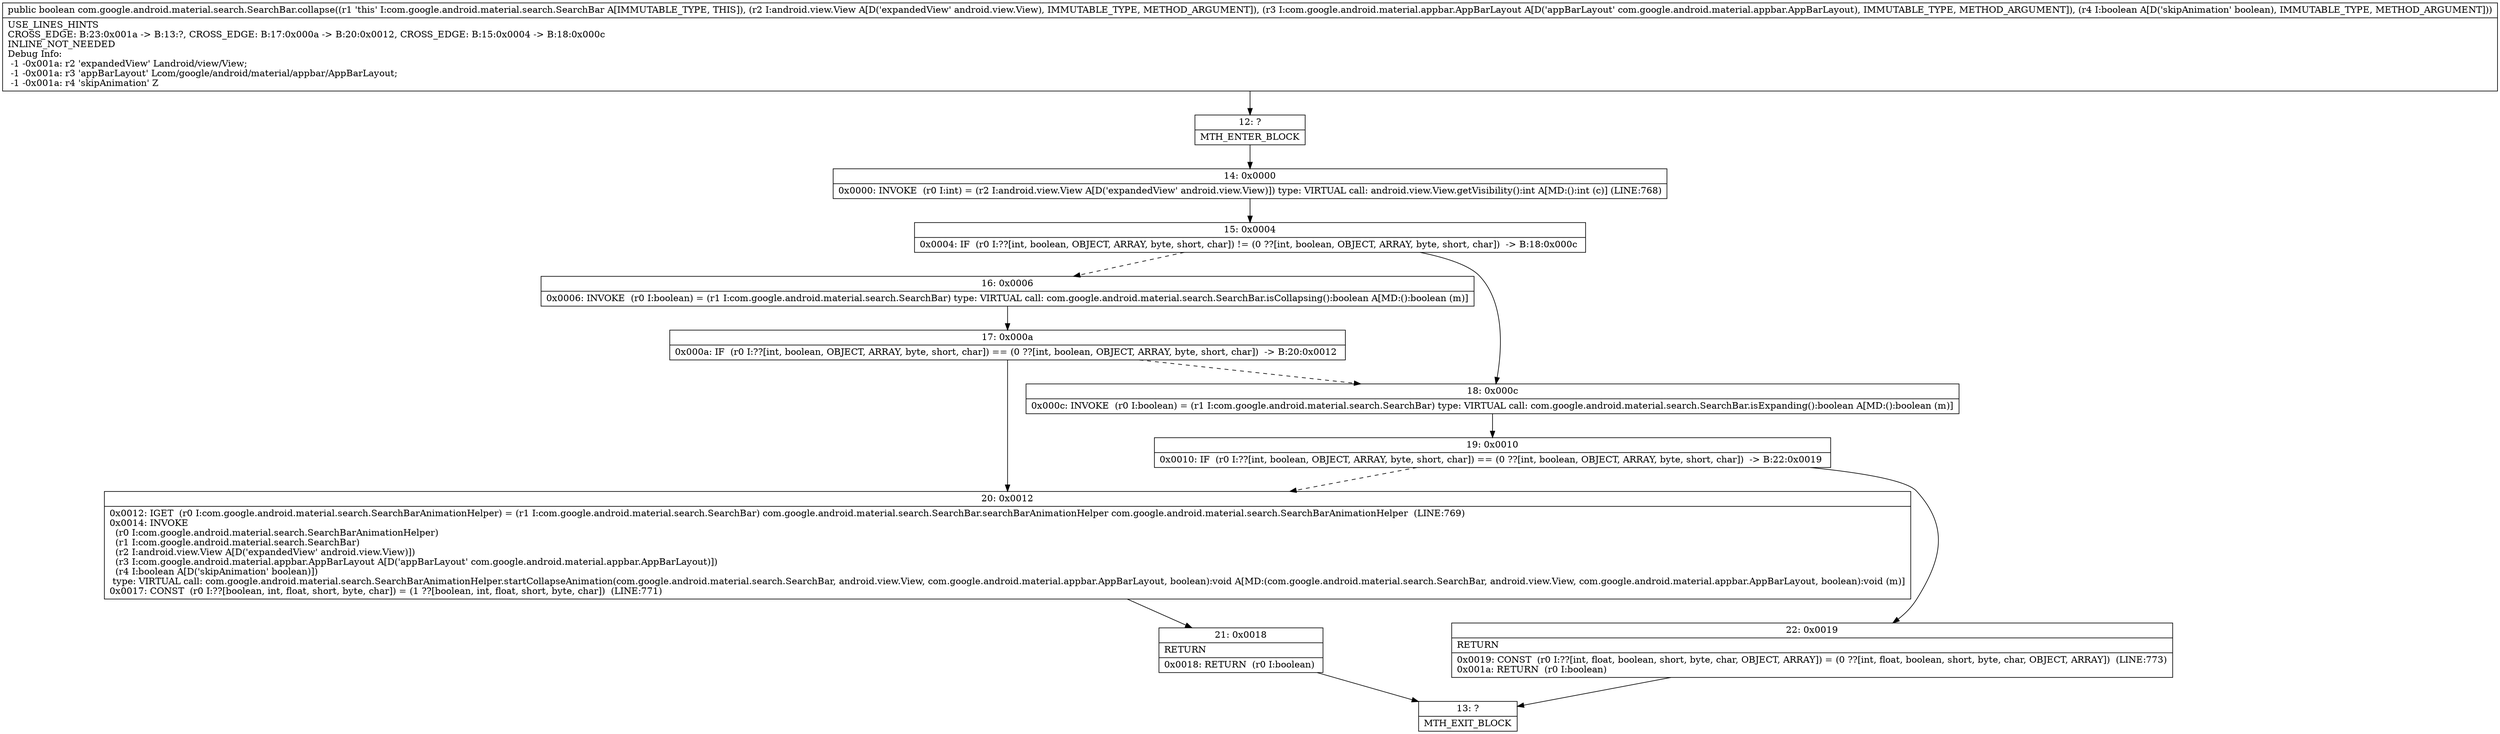 digraph "CFG forcom.google.android.material.search.SearchBar.collapse(Landroid\/view\/View;Lcom\/google\/android\/material\/appbar\/AppBarLayout;Z)Z" {
Node_12 [shape=record,label="{12\:\ ?|MTH_ENTER_BLOCK\l}"];
Node_14 [shape=record,label="{14\:\ 0x0000|0x0000: INVOKE  (r0 I:int) = (r2 I:android.view.View A[D('expandedView' android.view.View)]) type: VIRTUAL call: android.view.View.getVisibility():int A[MD:():int (c)] (LINE:768)\l}"];
Node_15 [shape=record,label="{15\:\ 0x0004|0x0004: IF  (r0 I:??[int, boolean, OBJECT, ARRAY, byte, short, char]) != (0 ??[int, boolean, OBJECT, ARRAY, byte, short, char])  \-\> B:18:0x000c \l}"];
Node_16 [shape=record,label="{16\:\ 0x0006|0x0006: INVOKE  (r0 I:boolean) = (r1 I:com.google.android.material.search.SearchBar) type: VIRTUAL call: com.google.android.material.search.SearchBar.isCollapsing():boolean A[MD:():boolean (m)]\l}"];
Node_17 [shape=record,label="{17\:\ 0x000a|0x000a: IF  (r0 I:??[int, boolean, OBJECT, ARRAY, byte, short, char]) == (0 ??[int, boolean, OBJECT, ARRAY, byte, short, char])  \-\> B:20:0x0012 \l}"];
Node_20 [shape=record,label="{20\:\ 0x0012|0x0012: IGET  (r0 I:com.google.android.material.search.SearchBarAnimationHelper) = (r1 I:com.google.android.material.search.SearchBar) com.google.android.material.search.SearchBar.searchBarAnimationHelper com.google.android.material.search.SearchBarAnimationHelper  (LINE:769)\l0x0014: INVOKE  \l  (r0 I:com.google.android.material.search.SearchBarAnimationHelper)\l  (r1 I:com.google.android.material.search.SearchBar)\l  (r2 I:android.view.View A[D('expandedView' android.view.View)])\l  (r3 I:com.google.android.material.appbar.AppBarLayout A[D('appBarLayout' com.google.android.material.appbar.AppBarLayout)])\l  (r4 I:boolean A[D('skipAnimation' boolean)])\l type: VIRTUAL call: com.google.android.material.search.SearchBarAnimationHelper.startCollapseAnimation(com.google.android.material.search.SearchBar, android.view.View, com.google.android.material.appbar.AppBarLayout, boolean):void A[MD:(com.google.android.material.search.SearchBar, android.view.View, com.google.android.material.appbar.AppBarLayout, boolean):void (m)]\l0x0017: CONST  (r0 I:??[boolean, int, float, short, byte, char]) = (1 ??[boolean, int, float, short, byte, char])  (LINE:771)\l}"];
Node_21 [shape=record,label="{21\:\ 0x0018|RETURN\l|0x0018: RETURN  (r0 I:boolean) \l}"];
Node_13 [shape=record,label="{13\:\ ?|MTH_EXIT_BLOCK\l}"];
Node_18 [shape=record,label="{18\:\ 0x000c|0x000c: INVOKE  (r0 I:boolean) = (r1 I:com.google.android.material.search.SearchBar) type: VIRTUAL call: com.google.android.material.search.SearchBar.isExpanding():boolean A[MD:():boolean (m)]\l}"];
Node_19 [shape=record,label="{19\:\ 0x0010|0x0010: IF  (r0 I:??[int, boolean, OBJECT, ARRAY, byte, short, char]) == (0 ??[int, boolean, OBJECT, ARRAY, byte, short, char])  \-\> B:22:0x0019 \l}"];
Node_22 [shape=record,label="{22\:\ 0x0019|RETURN\l|0x0019: CONST  (r0 I:??[int, float, boolean, short, byte, char, OBJECT, ARRAY]) = (0 ??[int, float, boolean, short, byte, char, OBJECT, ARRAY])  (LINE:773)\l0x001a: RETURN  (r0 I:boolean) \l}"];
MethodNode[shape=record,label="{public boolean com.google.android.material.search.SearchBar.collapse((r1 'this' I:com.google.android.material.search.SearchBar A[IMMUTABLE_TYPE, THIS]), (r2 I:android.view.View A[D('expandedView' android.view.View), IMMUTABLE_TYPE, METHOD_ARGUMENT]), (r3 I:com.google.android.material.appbar.AppBarLayout A[D('appBarLayout' com.google.android.material.appbar.AppBarLayout), IMMUTABLE_TYPE, METHOD_ARGUMENT]), (r4 I:boolean A[D('skipAnimation' boolean), IMMUTABLE_TYPE, METHOD_ARGUMENT]))  | USE_LINES_HINTS\lCROSS_EDGE: B:23:0x001a \-\> B:13:?, CROSS_EDGE: B:17:0x000a \-\> B:20:0x0012, CROSS_EDGE: B:15:0x0004 \-\> B:18:0x000c\lINLINE_NOT_NEEDED\lDebug Info:\l  \-1 \-0x001a: r2 'expandedView' Landroid\/view\/View;\l  \-1 \-0x001a: r3 'appBarLayout' Lcom\/google\/android\/material\/appbar\/AppBarLayout;\l  \-1 \-0x001a: r4 'skipAnimation' Z\l}"];
MethodNode -> Node_12;Node_12 -> Node_14;
Node_14 -> Node_15;
Node_15 -> Node_16[style=dashed];
Node_15 -> Node_18;
Node_16 -> Node_17;
Node_17 -> Node_18[style=dashed];
Node_17 -> Node_20;
Node_20 -> Node_21;
Node_21 -> Node_13;
Node_18 -> Node_19;
Node_19 -> Node_20[style=dashed];
Node_19 -> Node_22;
Node_22 -> Node_13;
}

